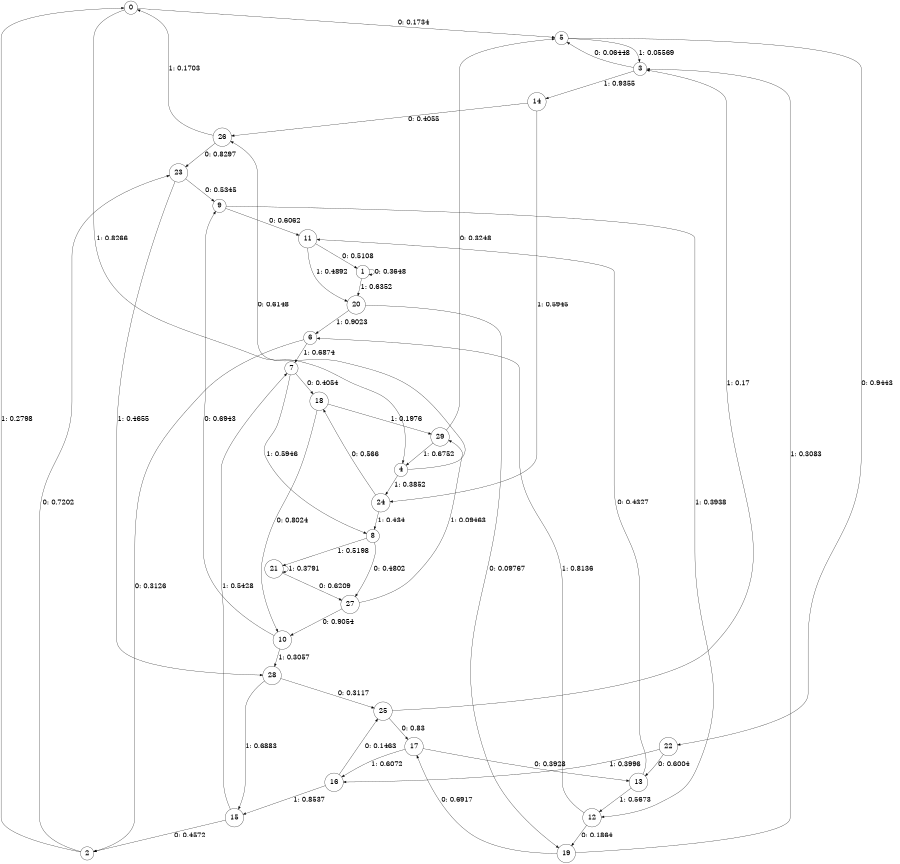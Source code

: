 digraph "ch24concat_phase3_L5" {
size = "6,8.5";
ratio = "fill";
node [shape = circle];
node [fontsize = 24];
edge [fontsize = 24];
0 -> 5 [label = "0: 0.1734   "];
0 -> 4 [label = "1: 0.8266   "];
1 -> 1 [label = "0: 0.3648   "];
1 -> 20 [label = "1: 0.6352   "];
2 -> 23 [label = "0: 0.7202   "];
2 -> 0 [label = "1: 0.2798   "];
3 -> 5 [label = "0: 0.06448  "];
3 -> 14 [label = "1: 0.9355   "];
4 -> 26 [label = "0: 0.6148   "];
4 -> 24 [label = "1: 0.3852   "];
5 -> 22 [label = "0: 0.9443   "];
5 -> 3 [label = "1: 0.05569  "];
6 -> 2 [label = "0: 0.3126   "];
6 -> 7 [label = "1: 0.6874   "];
7 -> 18 [label = "0: 0.4054   "];
7 -> 8 [label = "1: 0.5946   "];
8 -> 27 [label = "0: 0.4802   "];
8 -> 21 [label = "1: 0.5198   "];
9 -> 11 [label = "0: 0.6062   "];
9 -> 12 [label = "1: 0.3938   "];
10 -> 9 [label = "0: 0.6943   "];
10 -> 28 [label = "1: 0.3057   "];
11 -> 1 [label = "0: 0.5108   "];
11 -> 20 [label = "1: 0.4892   "];
12 -> 19 [label = "0: 0.1864   "];
12 -> 6 [label = "1: 0.8136   "];
13 -> 11 [label = "0: 0.4327   "];
13 -> 12 [label = "1: 0.5673   "];
14 -> 26 [label = "0: 0.4055   "];
14 -> 24 [label = "1: 0.5945   "];
15 -> 2 [label = "0: 0.4572   "];
15 -> 7 [label = "1: 0.5428   "];
16 -> 25 [label = "0: 0.1463   "];
16 -> 15 [label = "1: 0.8537   "];
17 -> 13 [label = "0: 0.3928   "];
17 -> 16 [label = "1: 0.6072   "];
18 -> 10 [label = "0: 0.8024   "];
18 -> 29 [label = "1: 0.1976   "];
19 -> 17 [label = "0: 0.6917   "];
19 -> 3 [label = "1: 0.3083   "];
20 -> 19 [label = "0: 0.09767  "];
20 -> 6 [label = "1: 0.9023   "];
21 -> 27 [label = "0: 0.6209   "];
21 -> 21 [label = "1: 0.3791   "];
22 -> 13 [label = "0: 0.6004   "];
22 -> 16 [label = "1: 0.3996   "];
23 -> 9 [label = "0: 0.5345   "];
23 -> 28 [label = "1: 0.4655   "];
24 -> 18 [label = "0: 0.566    "];
24 -> 8 [label = "1: 0.434    "];
25 -> 17 [label = "0: 0.83     "];
25 -> 3 [label = "1: 0.17     "];
26 -> 23 [label = "0: 0.8297   "];
26 -> 0 [label = "1: 0.1703   "];
27 -> 10 [label = "0: 0.9054   "];
27 -> 29 [label = "1: 0.09463  "];
28 -> 25 [label = "0: 0.3117   "];
28 -> 15 [label = "1: 0.6883   "];
29 -> 5 [label = "0: 0.3248   "];
29 -> 4 [label = "1: 0.6752   "];
}